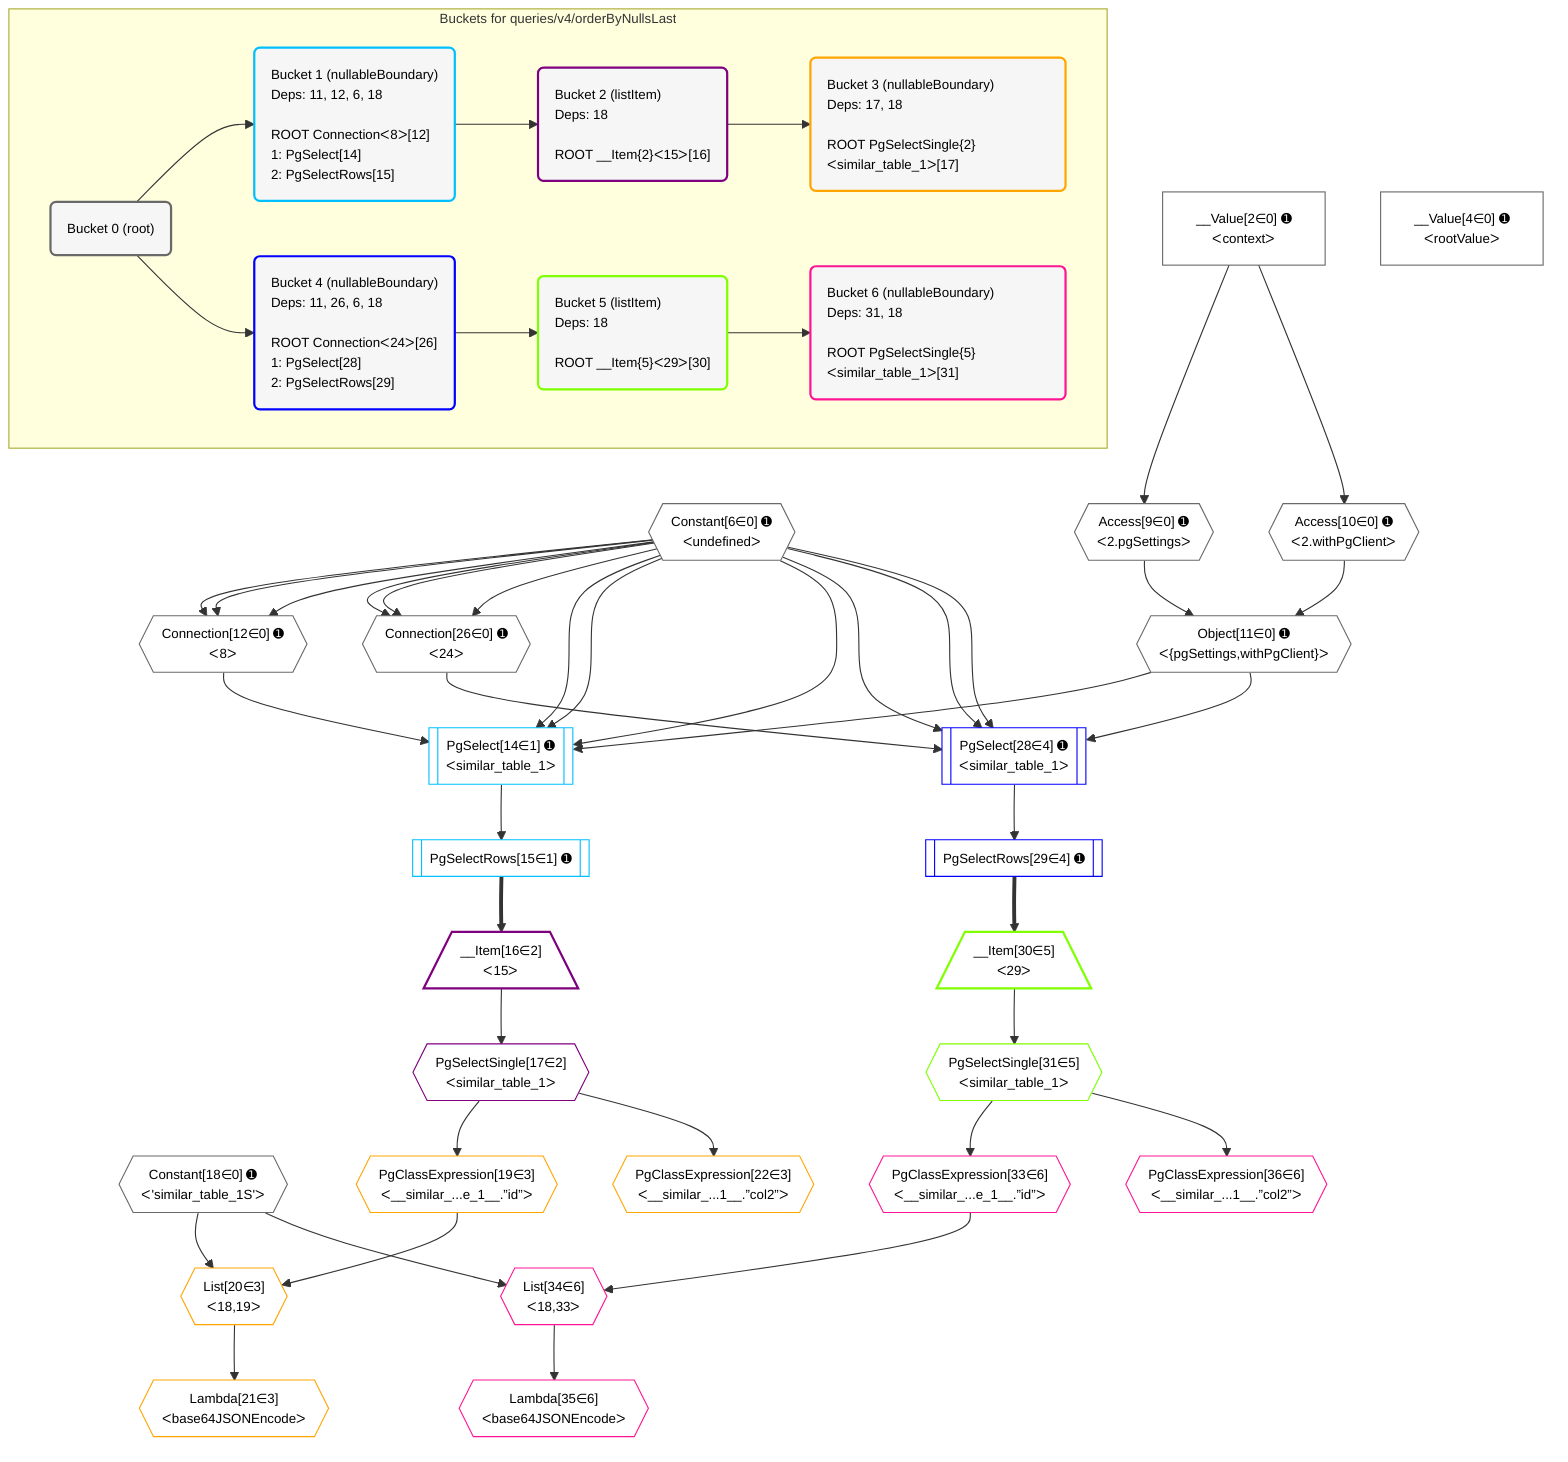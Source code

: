 %%{init: {'themeVariables': { 'fontSize': '12px'}}}%%
graph TD
    classDef path fill:#eee,stroke:#000,color:#000
    classDef plan fill:#fff,stroke-width:1px,color:#000
    classDef itemplan fill:#fff,stroke-width:2px,color:#000
    classDef unbatchedplan fill:#dff,stroke-width:1px,color:#000
    classDef sideeffectplan fill:#fcc,stroke-width:2px,color:#000
    classDef bucket fill:#f6f6f6,color:#000,stroke-width:2px,text-align:left


    %% plan dependencies
    Connection12{{"Connection[12∈0] ➊<br />ᐸ8ᐳ"}}:::plan
    Constant6{{"Constant[6∈0] ➊<br />ᐸundefinedᐳ"}}:::plan
    Constant6 & Constant6 & Constant6 --> Connection12
    Connection26{{"Connection[26∈0] ➊<br />ᐸ24ᐳ"}}:::plan
    Constant6 & Constant6 & Constant6 --> Connection26
    Object11{{"Object[11∈0] ➊<br />ᐸ{pgSettings,withPgClient}ᐳ"}}:::plan
    Access9{{"Access[9∈0] ➊<br />ᐸ2.pgSettingsᐳ"}}:::plan
    Access10{{"Access[10∈0] ➊<br />ᐸ2.withPgClientᐳ"}}:::plan
    Access9 & Access10 --> Object11
    __Value2["__Value[2∈0] ➊<br />ᐸcontextᐳ"]:::plan
    __Value2 --> Access9
    __Value2 --> Access10
    __Value4["__Value[4∈0] ➊<br />ᐸrootValueᐳ"]:::plan
    Constant18{{"Constant[18∈0] ➊<br />ᐸ'similar_table_1S'ᐳ"}}:::plan
    PgSelect14[["PgSelect[14∈1] ➊<br />ᐸsimilar_table_1ᐳ"]]:::plan
    Object11 & Connection12 & Constant6 & Constant6 & Constant6 --> PgSelect14
    PgSelectRows15[["PgSelectRows[15∈1] ➊"]]:::plan
    PgSelect14 --> PgSelectRows15
    __Item16[/"__Item[16∈2]<br />ᐸ15ᐳ"\]:::itemplan
    PgSelectRows15 ==> __Item16
    PgSelectSingle17{{"PgSelectSingle[17∈2]<br />ᐸsimilar_table_1ᐳ"}}:::plan
    __Item16 --> PgSelectSingle17
    List20{{"List[20∈3]<br />ᐸ18,19ᐳ"}}:::plan
    PgClassExpression19{{"PgClassExpression[19∈3]<br />ᐸ__similar_...e_1__.”id”ᐳ"}}:::plan
    Constant18 & PgClassExpression19 --> List20
    PgSelectSingle17 --> PgClassExpression19
    Lambda21{{"Lambda[21∈3]<br />ᐸbase64JSONEncodeᐳ"}}:::plan
    List20 --> Lambda21
    PgClassExpression22{{"PgClassExpression[22∈3]<br />ᐸ__similar_...1__.”col2”ᐳ"}}:::plan
    PgSelectSingle17 --> PgClassExpression22
    PgSelect28[["PgSelect[28∈4] ➊<br />ᐸsimilar_table_1ᐳ"]]:::plan
    Object11 & Connection26 & Constant6 & Constant6 & Constant6 --> PgSelect28
    PgSelectRows29[["PgSelectRows[29∈4] ➊"]]:::plan
    PgSelect28 --> PgSelectRows29
    __Item30[/"__Item[30∈5]<br />ᐸ29ᐳ"\]:::itemplan
    PgSelectRows29 ==> __Item30
    PgSelectSingle31{{"PgSelectSingle[31∈5]<br />ᐸsimilar_table_1ᐳ"}}:::plan
    __Item30 --> PgSelectSingle31
    List34{{"List[34∈6]<br />ᐸ18,33ᐳ"}}:::plan
    PgClassExpression33{{"PgClassExpression[33∈6]<br />ᐸ__similar_...e_1__.”id”ᐳ"}}:::plan
    Constant18 & PgClassExpression33 --> List34
    PgSelectSingle31 --> PgClassExpression33
    Lambda35{{"Lambda[35∈6]<br />ᐸbase64JSONEncodeᐳ"}}:::plan
    List34 --> Lambda35
    PgClassExpression36{{"PgClassExpression[36∈6]<br />ᐸ__similar_...1__.”col2”ᐳ"}}:::plan
    PgSelectSingle31 --> PgClassExpression36

    %% define steps

    subgraph "Buckets for queries/v4/orderByNullsLast"
    Bucket0("Bucket 0 (root)"):::bucket
    classDef bucket0 stroke:#696969
    class Bucket0,__Value2,__Value4,Constant6,Access9,Access10,Object11,Connection12,Constant18,Connection26 bucket0
    Bucket1("Bucket 1 (nullableBoundary)<br />Deps: 11, 12, 6, 18<br /><br />ROOT Connectionᐸ8ᐳ[12]<br />1: PgSelect[14]<br />2: PgSelectRows[15]"):::bucket
    classDef bucket1 stroke:#00bfff
    class Bucket1,PgSelect14,PgSelectRows15 bucket1
    Bucket2("Bucket 2 (listItem)<br />Deps: 18<br /><br />ROOT __Item{2}ᐸ15ᐳ[16]"):::bucket
    classDef bucket2 stroke:#7f007f
    class Bucket2,__Item16,PgSelectSingle17 bucket2
    Bucket3("Bucket 3 (nullableBoundary)<br />Deps: 17, 18<br /><br />ROOT PgSelectSingle{2}ᐸsimilar_table_1ᐳ[17]"):::bucket
    classDef bucket3 stroke:#ffa500
    class Bucket3,PgClassExpression19,List20,Lambda21,PgClassExpression22 bucket3
    Bucket4("Bucket 4 (nullableBoundary)<br />Deps: 11, 26, 6, 18<br /><br />ROOT Connectionᐸ24ᐳ[26]<br />1: PgSelect[28]<br />2: PgSelectRows[29]"):::bucket
    classDef bucket4 stroke:#0000ff
    class Bucket4,PgSelect28,PgSelectRows29 bucket4
    Bucket5("Bucket 5 (listItem)<br />Deps: 18<br /><br />ROOT __Item{5}ᐸ29ᐳ[30]"):::bucket
    classDef bucket5 stroke:#7fff00
    class Bucket5,__Item30,PgSelectSingle31 bucket5
    Bucket6("Bucket 6 (nullableBoundary)<br />Deps: 31, 18<br /><br />ROOT PgSelectSingle{5}ᐸsimilar_table_1ᐳ[31]"):::bucket
    classDef bucket6 stroke:#ff1493
    class Bucket6,PgClassExpression33,List34,Lambda35,PgClassExpression36 bucket6
    Bucket0 --> Bucket1 & Bucket4
    Bucket1 --> Bucket2
    Bucket2 --> Bucket3
    Bucket4 --> Bucket5
    Bucket5 --> Bucket6
    end
